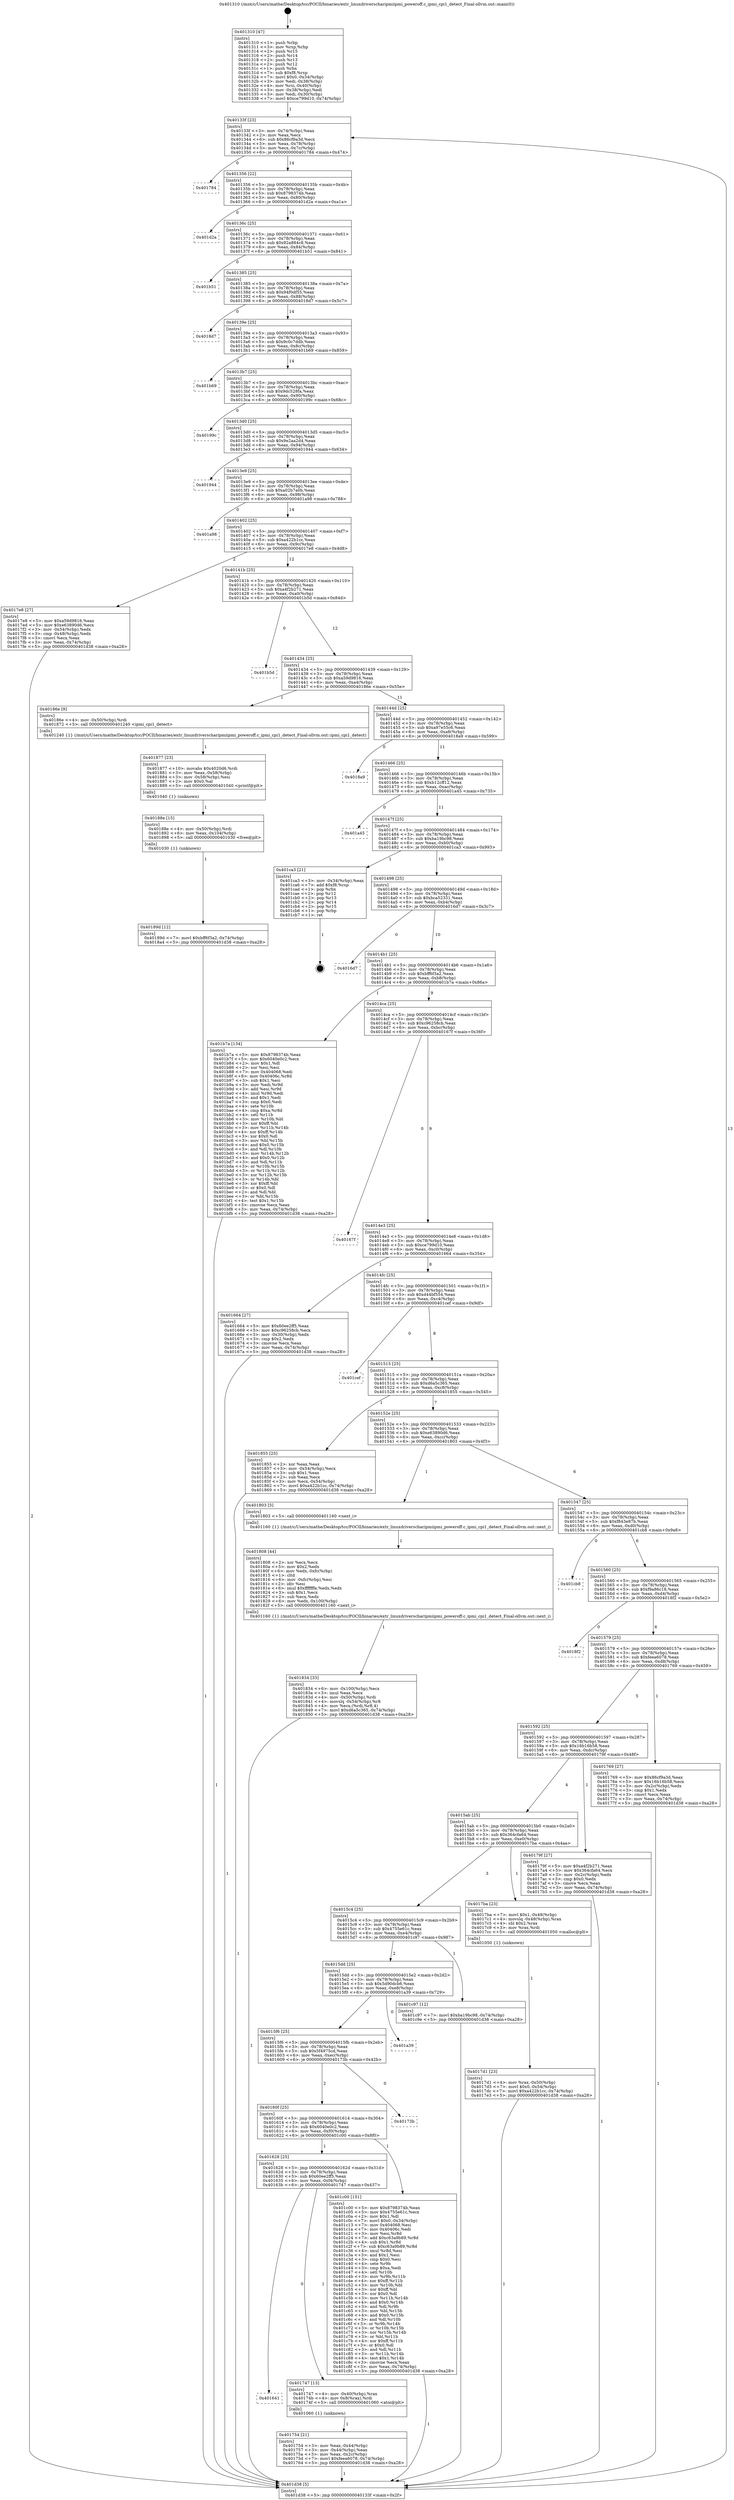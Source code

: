 digraph "0x401310" {
  label = "0x401310 (/mnt/c/Users/mathe/Desktop/tcc/POCII/binaries/extr_linuxdriverscharipmiipmi_poweroff.c_ipmi_cpi1_detect_Final-ollvm.out::main(0))"
  labelloc = "t"
  node[shape=record]

  Entry [label="",width=0.3,height=0.3,shape=circle,fillcolor=black,style=filled]
  "0x40133f" [label="{
     0x40133f [23]\l
     | [instrs]\l
     &nbsp;&nbsp;0x40133f \<+3\>: mov -0x74(%rbp),%eax\l
     &nbsp;&nbsp;0x401342 \<+2\>: mov %eax,%ecx\l
     &nbsp;&nbsp;0x401344 \<+6\>: sub $0x86cf9a3d,%ecx\l
     &nbsp;&nbsp;0x40134a \<+3\>: mov %eax,-0x78(%rbp)\l
     &nbsp;&nbsp;0x40134d \<+3\>: mov %ecx,-0x7c(%rbp)\l
     &nbsp;&nbsp;0x401350 \<+6\>: je 0000000000401784 \<main+0x474\>\l
  }"]
  "0x401784" [label="{
     0x401784\l
  }", style=dashed]
  "0x401356" [label="{
     0x401356 [22]\l
     | [instrs]\l
     &nbsp;&nbsp;0x401356 \<+5\>: jmp 000000000040135b \<main+0x4b\>\l
     &nbsp;&nbsp;0x40135b \<+3\>: mov -0x78(%rbp),%eax\l
     &nbsp;&nbsp;0x40135e \<+5\>: sub $0x8798374b,%eax\l
     &nbsp;&nbsp;0x401363 \<+3\>: mov %eax,-0x80(%rbp)\l
     &nbsp;&nbsp;0x401366 \<+6\>: je 0000000000401d2a \<main+0xa1a\>\l
  }"]
  Exit [label="",width=0.3,height=0.3,shape=circle,fillcolor=black,style=filled,peripheries=2]
  "0x401d2a" [label="{
     0x401d2a\l
  }", style=dashed]
  "0x40136c" [label="{
     0x40136c [25]\l
     | [instrs]\l
     &nbsp;&nbsp;0x40136c \<+5\>: jmp 0000000000401371 \<main+0x61\>\l
     &nbsp;&nbsp;0x401371 \<+3\>: mov -0x78(%rbp),%eax\l
     &nbsp;&nbsp;0x401374 \<+5\>: sub $0x92a884c8,%eax\l
     &nbsp;&nbsp;0x401379 \<+6\>: mov %eax,-0x84(%rbp)\l
     &nbsp;&nbsp;0x40137f \<+6\>: je 0000000000401b51 \<main+0x841\>\l
  }"]
  "0x40189d" [label="{
     0x40189d [12]\l
     | [instrs]\l
     &nbsp;&nbsp;0x40189d \<+7\>: movl $0xbff6f3a2,-0x74(%rbp)\l
     &nbsp;&nbsp;0x4018a4 \<+5\>: jmp 0000000000401d38 \<main+0xa28\>\l
  }"]
  "0x401b51" [label="{
     0x401b51\l
  }", style=dashed]
  "0x401385" [label="{
     0x401385 [25]\l
     | [instrs]\l
     &nbsp;&nbsp;0x401385 \<+5\>: jmp 000000000040138a \<main+0x7a\>\l
     &nbsp;&nbsp;0x40138a \<+3\>: mov -0x78(%rbp),%eax\l
     &nbsp;&nbsp;0x40138d \<+5\>: sub $0x94f0df55,%eax\l
     &nbsp;&nbsp;0x401392 \<+6\>: mov %eax,-0x88(%rbp)\l
     &nbsp;&nbsp;0x401398 \<+6\>: je 00000000004018d7 \<main+0x5c7\>\l
  }"]
  "0x40188e" [label="{
     0x40188e [15]\l
     | [instrs]\l
     &nbsp;&nbsp;0x40188e \<+4\>: mov -0x50(%rbp),%rdi\l
     &nbsp;&nbsp;0x401892 \<+6\>: mov %eax,-0x104(%rbp)\l
     &nbsp;&nbsp;0x401898 \<+5\>: call 0000000000401030 \<free@plt\>\l
     | [calls]\l
     &nbsp;&nbsp;0x401030 \{1\} (unknown)\l
  }"]
  "0x4018d7" [label="{
     0x4018d7\l
  }", style=dashed]
  "0x40139e" [label="{
     0x40139e [25]\l
     | [instrs]\l
     &nbsp;&nbsp;0x40139e \<+5\>: jmp 00000000004013a3 \<main+0x93\>\l
     &nbsp;&nbsp;0x4013a3 \<+3\>: mov -0x78(%rbp),%eax\l
     &nbsp;&nbsp;0x4013a6 \<+5\>: sub $0x9c0c7ddb,%eax\l
     &nbsp;&nbsp;0x4013ab \<+6\>: mov %eax,-0x8c(%rbp)\l
     &nbsp;&nbsp;0x4013b1 \<+6\>: je 0000000000401b69 \<main+0x859\>\l
  }"]
  "0x401877" [label="{
     0x401877 [23]\l
     | [instrs]\l
     &nbsp;&nbsp;0x401877 \<+10\>: movabs $0x4020d6,%rdi\l
     &nbsp;&nbsp;0x401881 \<+3\>: mov %eax,-0x58(%rbp)\l
     &nbsp;&nbsp;0x401884 \<+3\>: mov -0x58(%rbp),%esi\l
     &nbsp;&nbsp;0x401887 \<+2\>: mov $0x0,%al\l
     &nbsp;&nbsp;0x401889 \<+5\>: call 0000000000401040 \<printf@plt\>\l
     | [calls]\l
     &nbsp;&nbsp;0x401040 \{1\} (unknown)\l
  }"]
  "0x401b69" [label="{
     0x401b69\l
  }", style=dashed]
  "0x4013b7" [label="{
     0x4013b7 [25]\l
     | [instrs]\l
     &nbsp;&nbsp;0x4013b7 \<+5\>: jmp 00000000004013bc \<main+0xac\>\l
     &nbsp;&nbsp;0x4013bc \<+3\>: mov -0x78(%rbp),%eax\l
     &nbsp;&nbsp;0x4013bf \<+5\>: sub $0x9dc528fa,%eax\l
     &nbsp;&nbsp;0x4013c4 \<+6\>: mov %eax,-0x90(%rbp)\l
     &nbsp;&nbsp;0x4013ca \<+6\>: je 000000000040199c \<main+0x68c\>\l
  }"]
  "0x401834" [label="{
     0x401834 [33]\l
     | [instrs]\l
     &nbsp;&nbsp;0x401834 \<+6\>: mov -0x100(%rbp),%ecx\l
     &nbsp;&nbsp;0x40183a \<+3\>: imul %eax,%ecx\l
     &nbsp;&nbsp;0x40183d \<+4\>: mov -0x50(%rbp),%rdi\l
     &nbsp;&nbsp;0x401841 \<+4\>: movslq -0x54(%rbp),%r8\l
     &nbsp;&nbsp;0x401845 \<+4\>: mov %ecx,(%rdi,%r8,4)\l
     &nbsp;&nbsp;0x401849 \<+7\>: movl $0xd6a5c365,-0x74(%rbp)\l
     &nbsp;&nbsp;0x401850 \<+5\>: jmp 0000000000401d38 \<main+0xa28\>\l
  }"]
  "0x40199c" [label="{
     0x40199c\l
  }", style=dashed]
  "0x4013d0" [label="{
     0x4013d0 [25]\l
     | [instrs]\l
     &nbsp;&nbsp;0x4013d0 \<+5\>: jmp 00000000004013d5 \<main+0xc5\>\l
     &nbsp;&nbsp;0x4013d5 \<+3\>: mov -0x78(%rbp),%eax\l
     &nbsp;&nbsp;0x4013d8 \<+5\>: sub $0x9e2aa2d4,%eax\l
     &nbsp;&nbsp;0x4013dd \<+6\>: mov %eax,-0x94(%rbp)\l
     &nbsp;&nbsp;0x4013e3 \<+6\>: je 0000000000401944 \<main+0x634\>\l
  }"]
  "0x401808" [label="{
     0x401808 [44]\l
     | [instrs]\l
     &nbsp;&nbsp;0x401808 \<+2\>: xor %ecx,%ecx\l
     &nbsp;&nbsp;0x40180a \<+5\>: mov $0x2,%edx\l
     &nbsp;&nbsp;0x40180f \<+6\>: mov %edx,-0xfc(%rbp)\l
     &nbsp;&nbsp;0x401815 \<+1\>: cltd\l
     &nbsp;&nbsp;0x401816 \<+6\>: mov -0xfc(%rbp),%esi\l
     &nbsp;&nbsp;0x40181c \<+2\>: idiv %esi\l
     &nbsp;&nbsp;0x40181e \<+6\>: imul $0xfffffffe,%edx,%edx\l
     &nbsp;&nbsp;0x401824 \<+3\>: sub $0x1,%ecx\l
     &nbsp;&nbsp;0x401827 \<+2\>: sub %ecx,%edx\l
     &nbsp;&nbsp;0x401829 \<+6\>: mov %edx,-0x100(%rbp)\l
     &nbsp;&nbsp;0x40182f \<+5\>: call 0000000000401160 \<next_i\>\l
     | [calls]\l
     &nbsp;&nbsp;0x401160 \{1\} (/mnt/c/Users/mathe/Desktop/tcc/POCII/binaries/extr_linuxdriverscharipmiipmi_poweroff.c_ipmi_cpi1_detect_Final-ollvm.out::next_i)\l
  }"]
  "0x401944" [label="{
     0x401944\l
  }", style=dashed]
  "0x4013e9" [label="{
     0x4013e9 [25]\l
     | [instrs]\l
     &nbsp;&nbsp;0x4013e9 \<+5\>: jmp 00000000004013ee \<main+0xde\>\l
     &nbsp;&nbsp;0x4013ee \<+3\>: mov -0x78(%rbp),%eax\l
     &nbsp;&nbsp;0x4013f1 \<+5\>: sub $0xa02b7a0b,%eax\l
     &nbsp;&nbsp;0x4013f6 \<+6\>: mov %eax,-0x98(%rbp)\l
     &nbsp;&nbsp;0x4013fc \<+6\>: je 0000000000401a98 \<main+0x788\>\l
  }"]
  "0x4017d1" [label="{
     0x4017d1 [23]\l
     | [instrs]\l
     &nbsp;&nbsp;0x4017d1 \<+4\>: mov %rax,-0x50(%rbp)\l
     &nbsp;&nbsp;0x4017d5 \<+7\>: movl $0x0,-0x54(%rbp)\l
     &nbsp;&nbsp;0x4017dc \<+7\>: movl $0xa422b1cc,-0x74(%rbp)\l
     &nbsp;&nbsp;0x4017e3 \<+5\>: jmp 0000000000401d38 \<main+0xa28\>\l
  }"]
  "0x401a98" [label="{
     0x401a98\l
  }", style=dashed]
  "0x401402" [label="{
     0x401402 [25]\l
     | [instrs]\l
     &nbsp;&nbsp;0x401402 \<+5\>: jmp 0000000000401407 \<main+0xf7\>\l
     &nbsp;&nbsp;0x401407 \<+3\>: mov -0x78(%rbp),%eax\l
     &nbsp;&nbsp;0x40140a \<+5\>: sub $0xa422b1cc,%eax\l
     &nbsp;&nbsp;0x40140f \<+6\>: mov %eax,-0x9c(%rbp)\l
     &nbsp;&nbsp;0x401415 \<+6\>: je 00000000004017e8 \<main+0x4d8\>\l
  }"]
  "0x401754" [label="{
     0x401754 [21]\l
     | [instrs]\l
     &nbsp;&nbsp;0x401754 \<+3\>: mov %eax,-0x44(%rbp)\l
     &nbsp;&nbsp;0x401757 \<+3\>: mov -0x44(%rbp),%eax\l
     &nbsp;&nbsp;0x40175a \<+3\>: mov %eax,-0x2c(%rbp)\l
     &nbsp;&nbsp;0x40175d \<+7\>: movl $0xfeea6078,-0x74(%rbp)\l
     &nbsp;&nbsp;0x401764 \<+5\>: jmp 0000000000401d38 \<main+0xa28\>\l
  }"]
  "0x4017e8" [label="{
     0x4017e8 [27]\l
     | [instrs]\l
     &nbsp;&nbsp;0x4017e8 \<+5\>: mov $0xa59d9816,%eax\l
     &nbsp;&nbsp;0x4017ed \<+5\>: mov $0xe63890d6,%ecx\l
     &nbsp;&nbsp;0x4017f2 \<+3\>: mov -0x54(%rbp),%edx\l
     &nbsp;&nbsp;0x4017f5 \<+3\>: cmp -0x48(%rbp),%edx\l
     &nbsp;&nbsp;0x4017f8 \<+3\>: cmovl %ecx,%eax\l
     &nbsp;&nbsp;0x4017fb \<+3\>: mov %eax,-0x74(%rbp)\l
     &nbsp;&nbsp;0x4017fe \<+5\>: jmp 0000000000401d38 \<main+0xa28\>\l
  }"]
  "0x40141b" [label="{
     0x40141b [25]\l
     | [instrs]\l
     &nbsp;&nbsp;0x40141b \<+5\>: jmp 0000000000401420 \<main+0x110\>\l
     &nbsp;&nbsp;0x401420 \<+3\>: mov -0x78(%rbp),%eax\l
     &nbsp;&nbsp;0x401423 \<+5\>: sub $0xa4f2b271,%eax\l
     &nbsp;&nbsp;0x401428 \<+6\>: mov %eax,-0xa0(%rbp)\l
     &nbsp;&nbsp;0x40142e \<+6\>: je 0000000000401b5d \<main+0x84d\>\l
  }"]
  "0x401641" [label="{
     0x401641\l
  }", style=dashed]
  "0x401b5d" [label="{
     0x401b5d\l
  }", style=dashed]
  "0x401434" [label="{
     0x401434 [25]\l
     | [instrs]\l
     &nbsp;&nbsp;0x401434 \<+5\>: jmp 0000000000401439 \<main+0x129\>\l
     &nbsp;&nbsp;0x401439 \<+3\>: mov -0x78(%rbp),%eax\l
     &nbsp;&nbsp;0x40143c \<+5\>: sub $0xa59d9816,%eax\l
     &nbsp;&nbsp;0x401441 \<+6\>: mov %eax,-0xa4(%rbp)\l
     &nbsp;&nbsp;0x401447 \<+6\>: je 000000000040186e \<main+0x55e\>\l
  }"]
  "0x401747" [label="{
     0x401747 [13]\l
     | [instrs]\l
     &nbsp;&nbsp;0x401747 \<+4\>: mov -0x40(%rbp),%rax\l
     &nbsp;&nbsp;0x40174b \<+4\>: mov 0x8(%rax),%rdi\l
     &nbsp;&nbsp;0x40174f \<+5\>: call 0000000000401060 \<atoi@plt\>\l
     | [calls]\l
     &nbsp;&nbsp;0x401060 \{1\} (unknown)\l
  }"]
  "0x40186e" [label="{
     0x40186e [9]\l
     | [instrs]\l
     &nbsp;&nbsp;0x40186e \<+4\>: mov -0x50(%rbp),%rdi\l
     &nbsp;&nbsp;0x401872 \<+5\>: call 0000000000401240 \<ipmi_cpi1_detect\>\l
     | [calls]\l
     &nbsp;&nbsp;0x401240 \{1\} (/mnt/c/Users/mathe/Desktop/tcc/POCII/binaries/extr_linuxdriverscharipmiipmi_poweroff.c_ipmi_cpi1_detect_Final-ollvm.out::ipmi_cpi1_detect)\l
  }"]
  "0x40144d" [label="{
     0x40144d [25]\l
     | [instrs]\l
     &nbsp;&nbsp;0x40144d \<+5\>: jmp 0000000000401452 \<main+0x142\>\l
     &nbsp;&nbsp;0x401452 \<+3\>: mov -0x78(%rbp),%eax\l
     &nbsp;&nbsp;0x401455 \<+5\>: sub $0xa97e55c6,%eax\l
     &nbsp;&nbsp;0x40145a \<+6\>: mov %eax,-0xa8(%rbp)\l
     &nbsp;&nbsp;0x401460 \<+6\>: je 00000000004018a9 \<main+0x599\>\l
  }"]
  "0x401628" [label="{
     0x401628 [25]\l
     | [instrs]\l
     &nbsp;&nbsp;0x401628 \<+5\>: jmp 000000000040162d \<main+0x31d\>\l
     &nbsp;&nbsp;0x40162d \<+3\>: mov -0x78(%rbp),%eax\l
     &nbsp;&nbsp;0x401630 \<+5\>: sub $0x60ee2ff5,%eax\l
     &nbsp;&nbsp;0x401635 \<+6\>: mov %eax,-0xf4(%rbp)\l
     &nbsp;&nbsp;0x40163b \<+6\>: je 0000000000401747 \<main+0x437\>\l
  }"]
  "0x4018a9" [label="{
     0x4018a9\l
  }", style=dashed]
  "0x401466" [label="{
     0x401466 [25]\l
     | [instrs]\l
     &nbsp;&nbsp;0x401466 \<+5\>: jmp 000000000040146b \<main+0x15b\>\l
     &nbsp;&nbsp;0x40146b \<+3\>: mov -0x78(%rbp),%eax\l
     &nbsp;&nbsp;0x40146e \<+5\>: sub $0xb12cff12,%eax\l
     &nbsp;&nbsp;0x401473 \<+6\>: mov %eax,-0xac(%rbp)\l
     &nbsp;&nbsp;0x401479 \<+6\>: je 0000000000401a45 \<main+0x735\>\l
  }"]
  "0x401c00" [label="{
     0x401c00 [151]\l
     | [instrs]\l
     &nbsp;&nbsp;0x401c00 \<+5\>: mov $0x8798374b,%eax\l
     &nbsp;&nbsp;0x401c05 \<+5\>: mov $0x4755e61c,%ecx\l
     &nbsp;&nbsp;0x401c0a \<+2\>: mov $0x1,%dl\l
     &nbsp;&nbsp;0x401c0c \<+7\>: movl $0x0,-0x34(%rbp)\l
     &nbsp;&nbsp;0x401c13 \<+7\>: mov 0x404068,%esi\l
     &nbsp;&nbsp;0x401c1a \<+7\>: mov 0x40406c,%edi\l
     &nbsp;&nbsp;0x401c21 \<+3\>: mov %esi,%r8d\l
     &nbsp;&nbsp;0x401c24 \<+7\>: add $0xc63a9b89,%r8d\l
     &nbsp;&nbsp;0x401c2b \<+4\>: sub $0x1,%r8d\l
     &nbsp;&nbsp;0x401c2f \<+7\>: sub $0xc63a9b89,%r8d\l
     &nbsp;&nbsp;0x401c36 \<+4\>: imul %r8d,%esi\l
     &nbsp;&nbsp;0x401c3a \<+3\>: and $0x1,%esi\l
     &nbsp;&nbsp;0x401c3d \<+3\>: cmp $0x0,%esi\l
     &nbsp;&nbsp;0x401c40 \<+4\>: sete %r9b\l
     &nbsp;&nbsp;0x401c44 \<+3\>: cmp $0xa,%edi\l
     &nbsp;&nbsp;0x401c47 \<+4\>: setl %r10b\l
     &nbsp;&nbsp;0x401c4b \<+3\>: mov %r9b,%r11b\l
     &nbsp;&nbsp;0x401c4e \<+4\>: xor $0xff,%r11b\l
     &nbsp;&nbsp;0x401c52 \<+3\>: mov %r10b,%bl\l
     &nbsp;&nbsp;0x401c55 \<+3\>: xor $0xff,%bl\l
     &nbsp;&nbsp;0x401c58 \<+3\>: xor $0x0,%dl\l
     &nbsp;&nbsp;0x401c5b \<+3\>: mov %r11b,%r14b\l
     &nbsp;&nbsp;0x401c5e \<+4\>: and $0x0,%r14b\l
     &nbsp;&nbsp;0x401c62 \<+3\>: and %dl,%r9b\l
     &nbsp;&nbsp;0x401c65 \<+3\>: mov %bl,%r15b\l
     &nbsp;&nbsp;0x401c68 \<+4\>: and $0x0,%r15b\l
     &nbsp;&nbsp;0x401c6c \<+3\>: and %dl,%r10b\l
     &nbsp;&nbsp;0x401c6f \<+3\>: or %r9b,%r14b\l
     &nbsp;&nbsp;0x401c72 \<+3\>: or %r10b,%r15b\l
     &nbsp;&nbsp;0x401c75 \<+3\>: xor %r15b,%r14b\l
     &nbsp;&nbsp;0x401c78 \<+3\>: or %bl,%r11b\l
     &nbsp;&nbsp;0x401c7b \<+4\>: xor $0xff,%r11b\l
     &nbsp;&nbsp;0x401c7f \<+3\>: or $0x0,%dl\l
     &nbsp;&nbsp;0x401c82 \<+3\>: and %dl,%r11b\l
     &nbsp;&nbsp;0x401c85 \<+3\>: or %r11b,%r14b\l
     &nbsp;&nbsp;0x401c88 \<+4\>: test $0x1,%r14b\l
     &nbsp;&nbsp;0x401c8c \<+3\>: cmovne %ecx,%eax\l
     &nbsp;&nbsp;0x401c8f \<+3\>: mov %eax,-0x74(%rbp)\l
     &nbsp;&nbsp;0x401c92 \<+5\>: jmp 0000000000401d38 \<main+0xa28\>\l
  }"]
  "0x401a45" [label="{
     0x401a45\l
  }", style=dashed]
  "0x40147f" [label="{
     0x40147f [25]\l
     | [instrs]\l
     &nbsp;&nbsp;0x40147f \<+5\>: jmp 0000000000401484 \<main+0x174\>\l
     &nbsp;&nbsp;0x401484 \<+3\>: mov -0x78(%rbp),%eax\l
     &nbsp;&nbsp;0x401487 \<+5\>: sub $0xba19bc98,%eax\l
     &nbsp;&nbsp;0x40148c \<+6\>: mov %eax,-0xb0(%rbp)\l
     &nbsp;&nbsp;0x401492 \<+6\>: je 0000000000401ca3 \<main+0x993\>\l
  }"]
  "0x40160f" [label="{
     0x40160f [25]\l
     | [instrs]\l
     &nbsp;&nbsp;0x40160f \<+5\>: jmp 0000000000401614 \<main+0x304\>\l
     &nbsp;&nbsp;0x401614 \<+3\>: mov -0x78(%rbp),%eax\l
     &nbsp;&nbsp;0x401617 \<+5\>: sub $0x6040e0c2,%eax\l
     &nbsp;&nbsp;0x40161c \<+6\>: mov %eax,-0xf0(%rbp)\l
     &nbsp;&nbsp;0x401622 \<+6\>: je 0000000000401c00 \<main+0x8f0\>\l
  }"]
  "0x401ca3" [label="{
     0x401ca3 [21]\l
     | [instrs]\l
     &nbsp;&nbsp;0x401ca3 \<+3\>: mov -0x34(%rbp),%eax\l
     &nbsp;&nbsp;0x401ca6 \<+7\>: add $0xf8,%rsp\l
     &nbsp;&nbsp;0x401cad \<+1\>: pop %rbx\l
     &nbsp;&nbsp;0x401cae \<+2\>: pop %r12\l
     &nbsp;&nbsp;0x401cb0 \<+2\>: pop %r13\l
     &nbsp;&nbsp;0x401cb2 \<+2\>: pop %r14\l
     &nbsp;&nbsp;0x401cb4 \<+2\>: pop %r15\l
     &nbsp;&nbsp;0x401cb6 \<+1\>: pop %rbp\l
     &nbsp;&nbsp;0x401cb7 \<+1\>: ret\l
  }"]
  "0x401498" [label="{
     0x401498 [25]\l
     | [instrs]\l
     &nbsp;&nbsp;0x401498 \<+5\>: jmp 000000000040149d \<main+0x18d\>\l
     &nbsp;&nbsp;0x40149d \<+3\>: mov -0x78(%rbp),%eax\l
     &nbsp;&nbsp;0x4014a0 \<+5\>: sub $0xbca52331,%eax\l
     &nbsp;&nbsp;0x4014a5 \<+6\>: mov %eax,-0xb4(%rbp)\l
     &nbsp;&nbsp;0x4014ab \<+6\>: je 00000000004016d7 \<main+0x3c7\>\l
  }"]
  "0x40173b" [label="{
     0x40173b\l
  }", style=dashed]
  "0x4016d7" [label="{
     0x4016d7\l
  }", style=dashed]
  "0x4014b1" [label="{
     0x4014b1 [25]\l
     | [instrs]\l
     &nbsp;&nbsp;0x4014b1 \<+5\>: jmp 00000000004014b6 \<main+0x1a6\>\l
     &nbsp;&nbsp;0x4014b6 \<+3\>: mov -0x78(%rbp),%eax\l
     &nbsp;&nbsp;0x4014b9 \<+5\>: sub $0xbff6f3a2,%eax\l
     &nbsp;&nbsp;0x4014be \<+6\>: mov %eax,-0xb8(%rbp)\l
     &nbsp;&nbsp;0x4014c4 \<+6\>: je 0000000000401b7a \<main+0x86a\>\l
  }"]
  "0x4015f6" [label="{
     0x4015f6 [25]\l
     | [instrs]\l
     &nbsp;&nbsp;0x4015f6 \<+5\>: jmp 00000000004015fb \<main+0x2eb\>\l
     &nbsp;&nbsp;0x4015fb \<+3\>: mov -0x78(%rbp),%eax\l
     &nbsp;&nbsp;0x4015fe \<+5\>: sub $0x5f4975cd,%eax\l
     &nbsp;&nbsp;0x401603 \<+6\>: mov %eax,-0xec(%rbp)\l
     &nbsp;&nbsp;0x401609 \<+6\>: je 000000000040173b \<main+0x42b\>\l
  }"]
  "0x401b7a" [label="{
     0x401b7a [134]\l
     | [instrs]\l
     &nbsp;&nbsp;0x401b7a \<+5\>: mov $0x8798374b,%eax\l
     &nbsp;&nbsp;0x401b7f \<+5\>: mov $0x6040e0c2,%ecx\l
     &nbsp;&nbsp;0x401b84 \<+2\>: mov $0x1,%dl\l
     &nbsp;&nbsp;0x401b86 \<+2\>: xor %esi,%esi\l
     &nbsp;&nbsp;0x401b88 \<+7\>: mov 0x404068,%edi\l
     &nbsp;&nbsp;0x401b8f \<+8\>: mov 0x40406c,%r8d\l
     &nbsp;&nbsp;0x401b97 \<+3\>: sub $0x1,%esi\l
     &nbsp;&nbsp;0x401b9a \<+3\>: mov %edi,%r9d\l
     &nbsp;&nbsp;0x401b9d \<+3\>: add %esi,%r9d\l
     &nbsp;&nbsp;0x401ba0 \<+4\>: imul %r9d,%edi\l
     &nbsp;&nbsp;0x401ba4 \<+3\>: and $0x1,%edi\l
     &nbsp;&nbsp;0x401ba7 \<+3\>: cmp $0x0,%edi\l
     &nbsp;&nbsp;0x401baa \<+4\>: sete %r10b\l
     &nbsp;&nbsp;0x401bae \<+4\>: cmp $0xa,%r8d\l
     &nbsp;&nbsp;0x401bb2 \<+4\>: setl %r11b\l
     &nbsp;&nbsp;0x401bb6 \<+3\>: mov %r10b,%bl\l
     &nbsp;&nbsp;0x401bb9 \<+3\>: xor $0xff,%bl\l
     &nbsp;&nbsp;0x401bbc \<+3\>: mov %r11b,%r14b\l
     &nbsp;&nbsp;0x401bbf \<+4\>: xor $0xff,%r14b\l
     &nbsp;&nbsp;0x401bc3 \<+3\>: xor $0x0,%dl\l
     &nbsp;&nbsp;0x401bc6 \<+3\>: mov %bl,%r15b\l
     &nbsp;&nbsp;0x401bc9 \<+4\>: and $0x0,%r15b\l
     &nbsp;&nbsp;0x401bcd \<+3\>: and %dl,%r10b\l
     &nbsp;&nbsp;0x401bd0 \<+3\>: mov %r14b,%r12b\l
     &nbsp;&nbsp;0x401bd3 \<+4\>: and $0x0,%r12b\l
     &nbsp;&nbsp;0x401bd7 \<+3\>: and %dl,%r11b\l
     &nbsp;&nbsp;0x401bda \<+3\>: or %r10b,%r15b\l
     &nbsp;&nbsp;0x401bdd \<+3\>: or %r11b,%r12b\l
     &nbsp;&nbsp;0x401be0 \<+3\>: xor %r12b,%r15b\l
     &nbsp;&nbsp;0x401be3 \<+3\>: or %r14b,%bl\l
     &nbsp;&nbsp;0x401be6 \<+3\>: xor $0xff,%bl\l
     &nbsp;&nbsp;0x401be9 \<+3\>: or $0x0,%dl\l
     &nbsp;&nbsp;0x401bec \<+2\>: and %dl,%bl\l
     &nbsp;&nbsp;0x401bee \<+3\>: or %bl,%r15b\l
     &nbsp;&nbsp;0x401bf1 \<+4\>: test $0x1,%r15b\l
     &nbsp;&nbsp;0x401bf5 \<+3\>: cmovne %ecx,%eax\l
     &nbsp;&nbsp;0x401bf8 \<+3\>: mov %eax,-0x74(%rbp)\l
     &nbsp;&nbsp;0x401bfb \<+5\>: jmp 0000000000401d38 \<main+0xa28\>\l
  }"]
  "0x4014ca" [label="{
     0x4014ca [25]\l
     | [instrs]\l
     &nbsp;&nbsp;0x4014ca \<+5\>: jmp 00000000004014cf \<main+0x1bf\>\l
     &nbsp;&nbsp;0x4014cf \<+3\>: mov -0x78(%rbp),%eax\l
     &nbsp;&nbsp;0x4014d2 \<+5\>: sub $0xc96258cb,%eax\l
     &nbsp;&nbsp;0x4014d7 \<+6\>: mov %eax,-0xbc(%rbp)\l
     &nbsp;&nbsp;0x4014dd \<+6\>: je 000000000040167f \<main+0x36f\>\l
  }"]
  "0x401a39" [label="{
     0x401a39\l
  }", style=dashed]
  "0x40167f" [label="{
     0x40167f\l
  }", style=dashed]
  "0x4014e3" [label="{
     0x4014e3 [25]\l
     | [instrs]\l
     &nbsp;&nbsp;0x4014e3 \<+5\>: jmp 00000000004014e8 \<main+0x1d8\>\l
     &nbsp;&nbsp;0x4014e8 \<+3\>: mov -0x78(%rbp),%eax\l
     &nbsp;&nbsp;0x4014eb \<+5\>: sub $0xce799d10,%eax\l
     &nbsp;&nbsp;0x4014f0 \<+6\>: mov %eax,-0xc0(%rbp)\l
     &nbsp;&nbsp;0x4014f6 \<+6\>: je 0000000000401664 \<main+0x354\>\l
  }"]
  "0x4015dd" [label="{
     0x4015dd [25]\l
     | [instrs]\l
     &nbsp;&nbsp;0x4015dd \<+5\>: jmp 00000000004015e2 \<main+0x2d2\>\l
     &nbsp;&nbsp;0x4015e2 \<+3\>: mov -0x78(%rbp),%eax\l
     &nbsp;&nbsp;0x4015e5 \<+5\>: sub $0x5d90dcb6,%eax\l
     &nbsp;&nbsp;0x4015ea \<+6\>: mov %eax,-0xe8(%rbp)\l
     &nbsp;&nbsp;0x4015f0 \<+6\>: je 0000000000401a39 \<main+0x729\>\l
  }"]
  "0x401664" [label="{
     0x401664 [27]\l
     | [instrs]\l
     &nbsp;&nbsp;0x401664 \<+5\>: mov $0x60ee2ff5,%eax\l
     &nbsp;&nbsp;0x401669 \<+5\>: mov $0xc96258cb,%ecx\l
     &nbsp;&nbsp;0x40166e \<+3\>: mov -0x30(%rbp),%edx\l
     &nbsp;&nbsp;0x401671 \<+3\>: cmp $0x2,%edx\l
     &nbsp;&nbsp;0x401674 \<+3\>: cmovne %ecx,%eax\l
     &nbsp;&nbsp;0x401677 \<+3\>: mov %eax,-0x74(%rbp)\l
     &nbsp;&nbsp;0x40167a \<+5\>: jmp 0000000000401d38 \<main+0xa28\>\l
  }"]
  "0x4014fc" [label="{
     0x4014fc [25]\l
     | [instrs]\l
     &nbsp;&nbsp;0x4014fc \<+5\>: jmp 0000000000401501 \<main+0x1f1\>\l
     &nbsp;&nbsp;0x401501 \<+3\>: mov -0x78(%rbp),%eax\l
     &nbsp;&nbsp;0x401504 \<+5\>: sub $0xd44bf554,%eax\l
     &nbsp;&nbsp;0x401509 \<+6\>: mov %eax,-0xc4(%rbp)\l
     &nbsp;&nbsp;0x40150f \<+6\>: je 0000000000401cef \<main+0x9df\>\l
  }"]
  "0x401d38" [label="{
     0x401d38 [5]\l
     | [instrs]\l
     &nbsp;&nbsp;0x401d38 \<+5\>: jmp 000000000040133f \<main+0x2f\>\l
  }"]
  "0x401310" [label="{
     0x401310 [47]\l
     | [instrs]\l
     &nbsp;&nbsp;0x401310 \<+1\>: push %rbp\l
     &nbsp;&nbsp;0x401311 \<+3\>: mov %rsp,%rbp\l
     &nbsp;&nbsp;0x401314 \<+2\>: push %r15\l
     &nbsp;&nbsp;0x401316 \<+2\>: push %r14\l
     &nbsp;&nbsp;0x401318 \<+2\>: push %r13\l
     &nbsp;&nbsp;0x40131a \<+2\>: push %r12\l
     &nbsp;&nbsp;0x40131c \<+1\>: push %rbx\l
     &nbsp;&nbsp;0x40131d \<+7\>: sub $0xf8,%rsp\l
     &nbsp;&nbsp;0x401324 \<+7\>: movl $0x0,-0x34(%rbp)\l
     &nbsp;&nbsp;0x40132b \<+3\>: mov %edi,-0x38(%rbp)\l
     &nbsp;&nbsp;0x40132e \<+4\>: mov %rsi,-0x40(%rbp)\l
     &nbsp;&nbsp;0x401332 \<+3\>: mov -0x38(%rbp),%edi\l
     &nbsp;&nbsp;0x401335 \<+3\>: mov %edi,-0x30(%rbp)\l
     &nbsp;&nbsp;0x401338 \<+7\>: movl $0xce799d10,-0x74(%rbp)\l
  }"]
  "0x401c97" [label="{
     0x401c97 [12]\l
     | [instrs]\l
     &nbsp;&nbsp;0x401c97 \<+7\>: movl $0xba19bc98,-0x74(%rbp)\l
     &nbsp;&nbsp;0x401c9e \<+5\>: jmp 0000000000401d38 \<main+0xa28\>\l
  }"]
  "0x401cef" [label="{
     0x401cef\l
  }", style=dashed]
  "0x401515" [label="{
     0x401515 [25]\l
     | [instrs]\l
     &nbsp;&nbsp;0x401515 \<+5\>: jmp 000000000040151a \<main+0x20a\>\l
     &nbsp;&nbsp;0x40151a \<+3\>: mov -0x78(%rbp),%eax\l
     &nbsp;&nbsp;0x40151d \<+5\>: sub $0xd6a5c365,%eax\l
     &nbsp;&nbsp;0x401522 \<+6\>: mov %eax,-0xc8(%rbp)\l
     &nbsp;&nbsp;0x401528 \<+6\>: je 0000000000401855 \<main+0x545\>\l
  }"]
  "0x4015c4" [label="{
     0x4015c4 [25]\l
     | [instrs]\l
     &nbsp;&nbsp;0x4015c4 \<+5\>: jmp 00000000004015c9 \<main+0x2b9\>\l
     &nbsp;&nbsp;0x4015c9 \<+3\>: mov -0x78(%rbp),%eax\l
     &nbsp;&nbsp;0x4015cc \<+5\>: sub $0x4755e61c,%eax\l
     &nbsp;&nbsp;0x4015d1 \<+6\>: mov %eax,-0xe4(%rbp)\l
     &nbsp;&nbsp;0x4015d7 \<+6\>: je 0000000000401c97 \<main+0x987\>\l
  }"]
  "0x401855" [label="{
     0x401855 [25]\l
     | [instrs]\l
     &nbsp;&nbsp;0x401855 \<+2\>: xor %eax,%eax\l
     &nbsp;&nbsp;0x401857 \<+3\>: mov -0x54(%rbp),%ecx\l
     &nbsp;&nbsp;0x40185a \<+3\>: sub $0x1,%eax\l
     &nbsp;&nbsp;0x40185d \<+2\>: sub %eax,%ecx\l
     &nbsp;&nbsp;0x40185f \<+3\>: mov %ecx,-0x54(%rbp)\l
     &nbsp;&nbsp;0x401862 \<+7\>: movl $0xa422b1cc,-0x74(%rbp)\l
     &nbsp;&nbsp;0x401869 \<+5\>: jmp 0000000000401d38 \<main+0xa28\>\l
  }"]
  "0x40152e" [label="{
     0x40152e [25]\l
     | [instrs]\l
     &nbsp;&nbsp;0x40152e \<+5\>: jmp 0000000000401533 \<main+0x223\>\l
     &nbsp;&nbsp;0x401533 \<+3\>: mov -0x78(%rbp),%eax\l
     &nbsp;&nbsp;0x401536 \<+5\>: sub $0xe63890d6,%eax\l
     &nbsp;&nbsp;0x40153b \<+6\>: mov %eax,-0xcc(%rbp)\l
     &nbsp;&nbsp;0x401541 \<+6\>: je 0000000000401803 \<main+0x4f3\>\l
  }"]
  "0x4017ba" [label="{
     0x4017ba [23]\l
     | [instrs]\l
     &nbsp;&nbsp;0x4017ba \<+7\>: movl $0x1,-0x48(%rbp)\l
     &nbsp;&nbsp;0x4017c1 \<+4\>: movslq -0x48(%rbp),%rax\l
     &nbsp;&nbsp;0x4017c5 \<+4\>: shl $0x2,%rax\l
     &nbsp;&nbsp;0x4017c9 \<+3\>: mov %rax,%rdi\l
     &nbsp;&nbsp;0x4017cc \<+5\>: call 0000000000401050 \<malloc@plt\>\l
     | [calls]\l
     &nbsp;&nbsp;0x401050 \{1\} (unknown)\l
  }"]
  "0x401803" [label="{
     0x401803 [5]\l
     | [instrs]\l
     &nbsp;&nbsp;0x401803 \<+5\>: call 0000000000401160 \<next_i\>\l
     | [calls]\l
     &nbsp;&nbsp;0x401160 \{1\} (/mnt/c/Users/mathe/Desktop/tcc/POCII/binaries/extr_linuxdriverscharipmiipmi_poweroff.c_ipmi_cpi1_detect_Final-ollvm.out::next_i)\l
  }"]
  "0x401547" [label="{
     0x401547 [25]\l
     | [instrs]\l
     &nbsp;&nbsp;0x401547 \<+5\>: jmp 000000000040154c \<main+0x23c\>\l
     &nbsp;&nbsp;0x40154c \<+3\>: mov -0x78(%rbp),%eax\l
     &nbsp;&nbsp;0x40154f \<+5\>: sub $0xf843e87b,%eax\l
     &nbsp;&nbsp;0x401554 \<+6\>: mov %eax,-0xd0(%rbp)\l
     &nbsp;&nbsp;0x40155a \<+6\>: je 0000000000401cb8 \<main+0x9a8\>\l
  }"]
  "0x4015ab" [label="{
     0x4015ab [25]\l
     | [instrs]\l
     &nbsp;&nbsp;0x4015ab \<+5\>: jmp 00000000004015b0 \<main+0x2a0\>\l
     &nbsp;&nbsp;0x4015b0 \<+3\>: mov -0x78(%rbp),%eax\l
     &nbsp;&nbsp;0x4015b3 \<+5\>: sub $0x364cfa64,%eax\l
     &nbsp;&nbsp;0x4015b8 \<+6\>: mov %eax,-0xe0(%rbp)\l
     &nbsp;&nbsp;0x4015be \<+6\>: je 00000000004017ba \<main+0x4aa\>\l
  }"]
  "0x401cb8" [label="{
     0x401cb8\l
  }", style=dashed]
  "0x401560" [label="{
     0x401560 [25]\l
     | [instrs]\l
     &nbsp;&nbsp;0x401560 \<+5\>: jmp 0000000000401565 \<main+0x255\>\l
     &nbsp;&nbsp;0x401565 \<+3\>: mov -0x78(%rbp),%eax\l
     &nbsp;&nbsp;0x401568 \<+5\>: sub $0xf9a86c18,%eax\l
     &nbsp;&nbsp;0x40156d \<+6\>: mov %eax,-0xd4(%rbp)\l
     &nbsp;&nbsp;0x401573 \<+6\>: je 00000000004018f2 \<main+0x5e2\>\l
  }"]
  "0x40179f" [label="{
     0x40179f [27]\l
     | [instrs]\l
     &nbsp;&nbsp;0x40179f \<+5\>: mov $0xa4f2b271,%eax\l
     &nbsp;&nbsp;0x4017a4 \<+5\>: mov $0x364cfa64,%ecx\l
     &nbsp;&nbsp;0x4017a9 \<+3\>: mov -0x2c(%rbp),%edx\l
     &nbsp;&nbsp;0x4017ac \<+3\>: cmp $0x0,%edx\l
     &nbsp;&nbsp;0x4017af \<+3\>: cmove %ecx,%eax\l
     &nbsp;&nbsp;0x4017b2 \<+3\>: mov %eax,-0x74(%rbp)\l
     &nbsp;&nbsp;0x4017b5 \<+5\>: jmp 0000000000401d38 \<main+0xa28\>\l
  }"]
  "0x4018f2" [label="{
     0x4018f2\l
  }", style=dashed]
  "0x401579" [label="{
     0x401579 [25]\l
     | [instrs]\l
     &nbsp;&nbsp;0x401579 \<+5\>: jmp 000000000040157e \<main+0x26e\>\l
     &nbsp;&nbsp;0x40157e \<+3\>: mov -0x78(%rbp),%eax\l
     &nbsp;&nbsp;0x401581 \<+5\>: sub $0xfeea6078,%eax\l
     &nbsp;&nbsp;0x401586 \<+6\>: mov %eax,-0xd8(%rbp)\l
     &nbsp;&nbsp;0x40158c \<+6\>: je 0000000000401769 \<main+0x459\>\l
  }"]
  "0x401592" [label="{
     0x401592 [25]\l
     | [instrs]\l
     &nbsp;&nbsp;0x401592 \<+5\>: jmp 0000000000401597 \<main+0x287\>\l
     &nbsp;&nbsp;0x401597 \<+3\>: mov -0x78(%rbp),%eax\l
     &nbsp;&nbsp;0x40159a \<+5\>: sub $0x16b16b58,%eax\l
     &nbsp;&nbsp;0x40159f \<+6\>: mov %eax,-0xdc(%rbp)\l
     &nbsp;&nbsp;0x4015a5 \<+6\>: je 000000000040179f \<main+0x48f\>\l
  }"]
  "0x401769" [label="{
     0x401769 [27]\l
     | [instrs]\l
     &nbsp;&nbsp;0x401769 \<+5\>: mov $0x86cf9a3d,%eax\l
     &nbsp;&nbsp;0x40176e \<+5\>: mov $0x16b16b58,%ecx\l
     &nbsp;&nbsp;0x401773 \<+3\>: mov -0x2c(%rbp),%edx\l
     &nbsp;&nbsp;0x401776 \<+3\>: cmp $0x1,%edx\l
     &nbsp;&nbsp;0x401779 \<+3\>: cmovl %ecx,%eax\l
     &nbsp;&nbsp;0x40177c \<+3\>: mov %eax,-0x74(%rbp)\l
     &nbsp;&nbsp;0x40177f \<+5\>: jmp 0000000000401d38 \<main+0xa28\>\l
  }"]
  Entry -> "0x401310" [label=" 1"]
  "0x40133f" -> "0x401784" [label=" 0"]
  "0x40133f" -> "0x401356" [label=" 14"]
  "0x401ca3" -> Exit [label=" 1"]
  "0x401356" -> "0x401d2a" [label=" 0"]
  "0x401356" -> "0x40136c" [label=" 14"]
  "0x401c97" -> "0x401d38" [label=" 1"]
  "0x40136c" -> "0x401b51" [label=" 0"]
  "0x40136c" -> "0x401385" [label=" 14"]
  "0x401c00" -> "0x401d38" [label=" 1"]
  "0x401385" -> "0x4018d7" [label=" 0"]
  "0x401385" -> "0x40139e" [label=" 14"]
  "0x401b7a" -> "0x401d38" [label=" 1"]
  "0x40139e" -> "0x401b69" [label=" 0"]
  "0x40139e" -> "0x4013b7" [label=" 14"]
  "0x40189d" -> "0x401d38" [label=" 1"]
  "0x4013b7" -> "0x40199c" [label=" 0"]
  "0x4013b7" -> "0x4013d0" [label=" 14"]
  "0x40188e" -> "0x40189d" [label=" 1"]
  "0x4013d0" -> "0x401944" [label=" 0"]
  "0x4013d0" -> "0x4013e9" [label=" 14"]
  "0x401877" -> "0x40188e" [label=" 1"]
  "0x4013e9" -> "0x401a98" [label=" 0"]
  "0x4013e9" -> "0x401402" [label=" 14"]
  "0x40186e" -> "0x401877" [label=" 1"]
  "0x401402" -> "0x4017e8" [label=" 2"]
  "0x401402" -> "0x40141b" [label=" 12"]
  "0x401855" -> "0x401d38" [label=" 1"]
  "0x40141b" -> "0x401b5d" [label=" 0"]
  "0x40141b" -> "0x401434" [label=" 12"]
  "0x401834" -> "0x401d38" [label=" 1"]
  "0x401434" -> "0x40186e" [label=" 1"]
  "0x401434" -> "0x40144d" [label=" 11"]
  "0x401808" -> "0x401834" [label=" 1"]
  "0x40144d" -> "0x4018a9" [label=" 0"]
  "0x40144d" -> "0x401466" [label=" 11"]
  "0x4017e8" -> "0x401d38" [label=" 2"]
  "0x401466" -> "0x401a45" [label=" 0"]
  "0x401466" -> "0x40147f" [label=" 11"]
  "0x4017d1" -> "0x401d38" [label=" 1"]
  "0x40147f" -> "0x401ca3" [label=" 1"]
  "0x40147f" -> "0x401498" [label=" 10"]
  "0x40179f" -> "0x401d38" [label=" 1"]
  "0x401498" -> "0x4016d7" [label=" 0"]
  "0x401498" -> "0x4014b1" [label=" 10"]
  "0x401769" -> "0x401d38" [label=" 1"]
  "0x4014b1" -> "0x401b7a" [label=" 1"]
  "0x4014b1" -> "0x4014ca" [label=" 9"]
  "0x401747" -> "0x401754" [label=" 1"]
  "0x4014ca" -> "0x40167f" [label=" 0"]
  "0x4014ca" -> "0x4014e3" [label=" 9"]
  "0x401628" -> "0x401641" [label=" 0"]
  "0x4014e3" -> "0x401664" [label=" 1"]
  "0x4014e3" -> "0x4014fc" [label=" 8"]
  "0x401664" -> "0x401d38" [label=" 1"]
  "0x401310" -> "0x40133f" [label=" 1"]
  "0x401d38" -> "0x40133f" [label=" 13"]
  "0x401803" -> "0x401808" [label=" 1"]
  "0x4014fc" -> "0x401cef" [label=" 0"]
  "0x4014fc" -> "0x401515" [label=" 8"]
  "0x40160f" -> "0x401628" [label=" 1"]
  "0x401515" -> "0x401855" [label=" 1"]
  "0x401515" -> "0x40152e" [label=" 7"]
  "0x4017ba" -> "0x4017d1" [label=" 1"]
  "0x40152e" -> "0x401803" [label=" 1"]
  "0x40152e" -> "0x401547" [label=" 6"]
  "0x4015f6" -> "0x40160f" [label=" 2"]
  "0x401547" -> "0x401cb8" [label=" 0"]
  "0x401547" -> "0x401560" [label=" 6"]
  "0x401754" -> "0x401d38" [label=" 1"]
  "0x401560" -> "0x4018f2" [label=" 0"]
  "0x401560" -> "0x401579" [label=" 6"]
  "0x4015dd" -> "0x4015f6" [label=" 2"]
  "0x401579" -> "0x401769" [label=" 1"]
  "0x401579" -> "0x401592" [label=" 5"]
  "0x4015dd" -> "0x401a39" [label=" 0"]
  "0x401592" -> "0x40179f" [label=" 1"]
  "0x401592" -> "0x4015ab" [label=" 4"]
  "0x4015f6" -> "0x40173b" [label=" 0"]
  "0x4015ab" -> "0x4017ba" [label=" 1"]
  "0x4015ab" -> "0x4015c4" [label=" 3"]
  "0x40160f" -> "0x401c00" [label=" 1"]
  "0x4015c4" -> "0x401c97" [label=" 1"]
  "0x4015c4" -> "0x4015dd" [label=" 2"]
  "0x401628" -> "0x401747" [label=" 1"]
}
